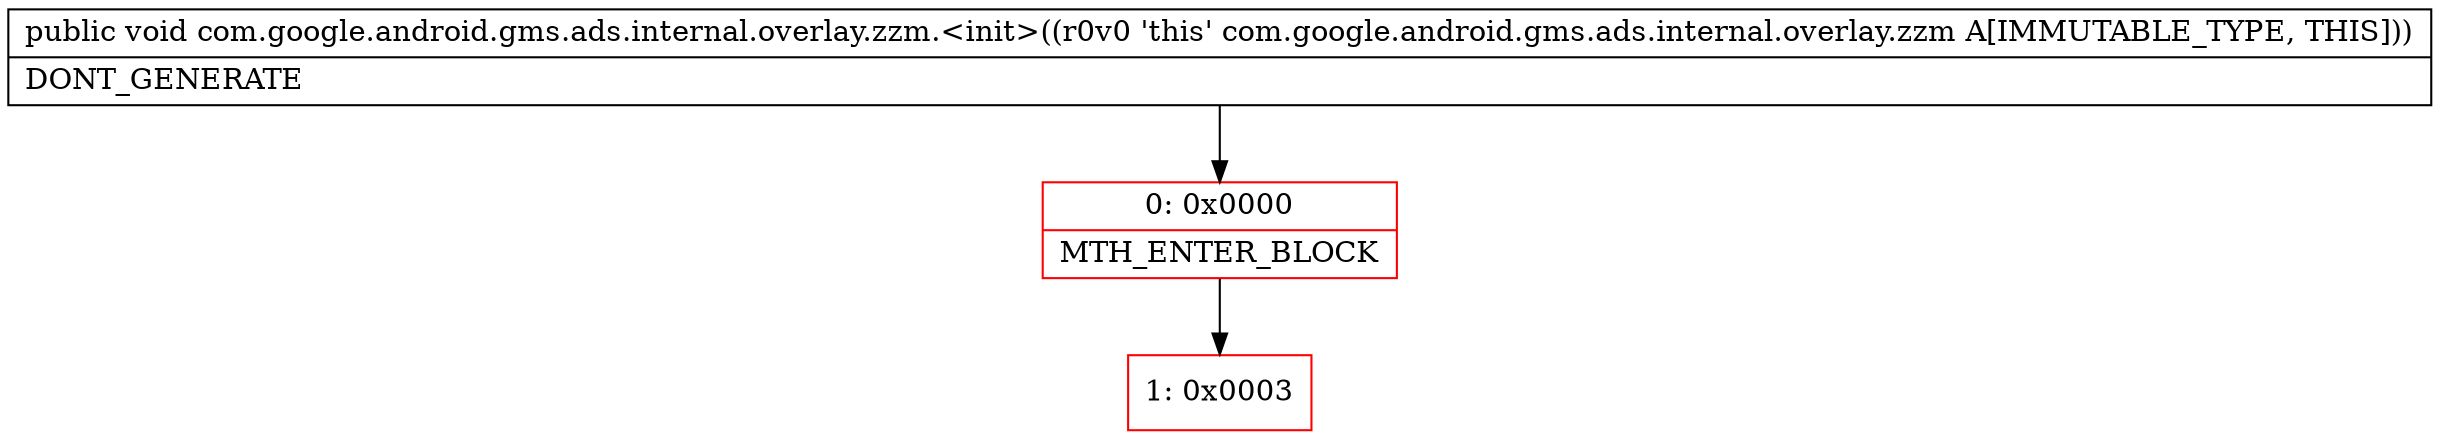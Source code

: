 digraph "CFG forcom.google.android.gms.ads.internal.overlay.zzm.\<init\>()V" {
subgraph cluster_Region_209912370 {
label = "R(0)";
node [shape=record,color=blue];
}
Node_0 [shape=record,color=red,label="{0\:\ 0x0000|MTH_ENTER_BLOCK\l}"];
Node_1 [shape=record,color=red,label="{1\:\ 0x0003}"];
MethodNode[shape=record,label="{public void com.google.android.gms.ads.internal.overlay.zzm.\<init\>((r0v0 'this' com.google.android.gms.ads.internal.overlay.zzm A[IMMUTABLE_TYPE, THIS]))  | DONT_GENERATE\l}"];
MethodNode -> Node_0;
Node_0 -> Node_1;
}

